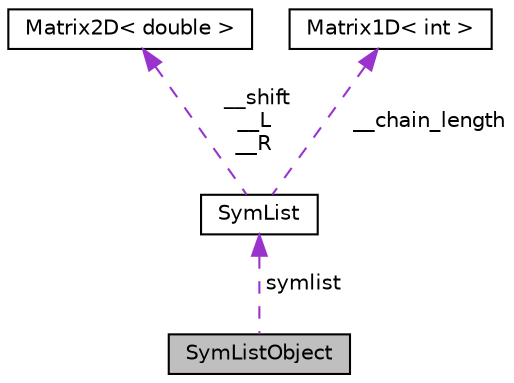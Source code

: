 digraph "SymListObject"
{
  edge [fontname="Helvetica",fontsize="10",labelfontname="Helvetica",labelfontsize="10"];
  node [fontname="Helvetica",fontsize="10",shape=record];
  Node1 [label="SymListObject",height=0.2,width=0.4,color="black", fillcolor="grey75", style="filled", fontcolor="black"];
  Node2 -> Node1 [dir="back",color="darkorchid3",fontsize="10",style="dashed",label=" symlist" ,fontname="Helvetica"];
  Node2 [label="SymList",height=0.2,width=0.4,color="black", fillcolor="white", style="filled",URL="$classSymList.html"];
  Node3 -> Node2 [dir="back",color="darkorchid3",fontsize="10",style="dashed",label=" __shift\n__L\n__R" ,fontname="Helvetica"];
  Node3 [label="Matrix2D\< double \>",height=0.2,width=0.4,color="black", fillcolor="white", style="filled",URL="$classMatrix2D.html"];
  Node4 -> Node2 [dir="back",color="darkorchid3",fontsize="10",style="dashed",label=" __chain_length" ,fontname="Helvetica"];
  Node4 [label="Matrix1D\< int \>",height=0.2,width=0.4,color="black", fillcolor="white", style="filled",URL="$classMatrix1D.html"];
}
